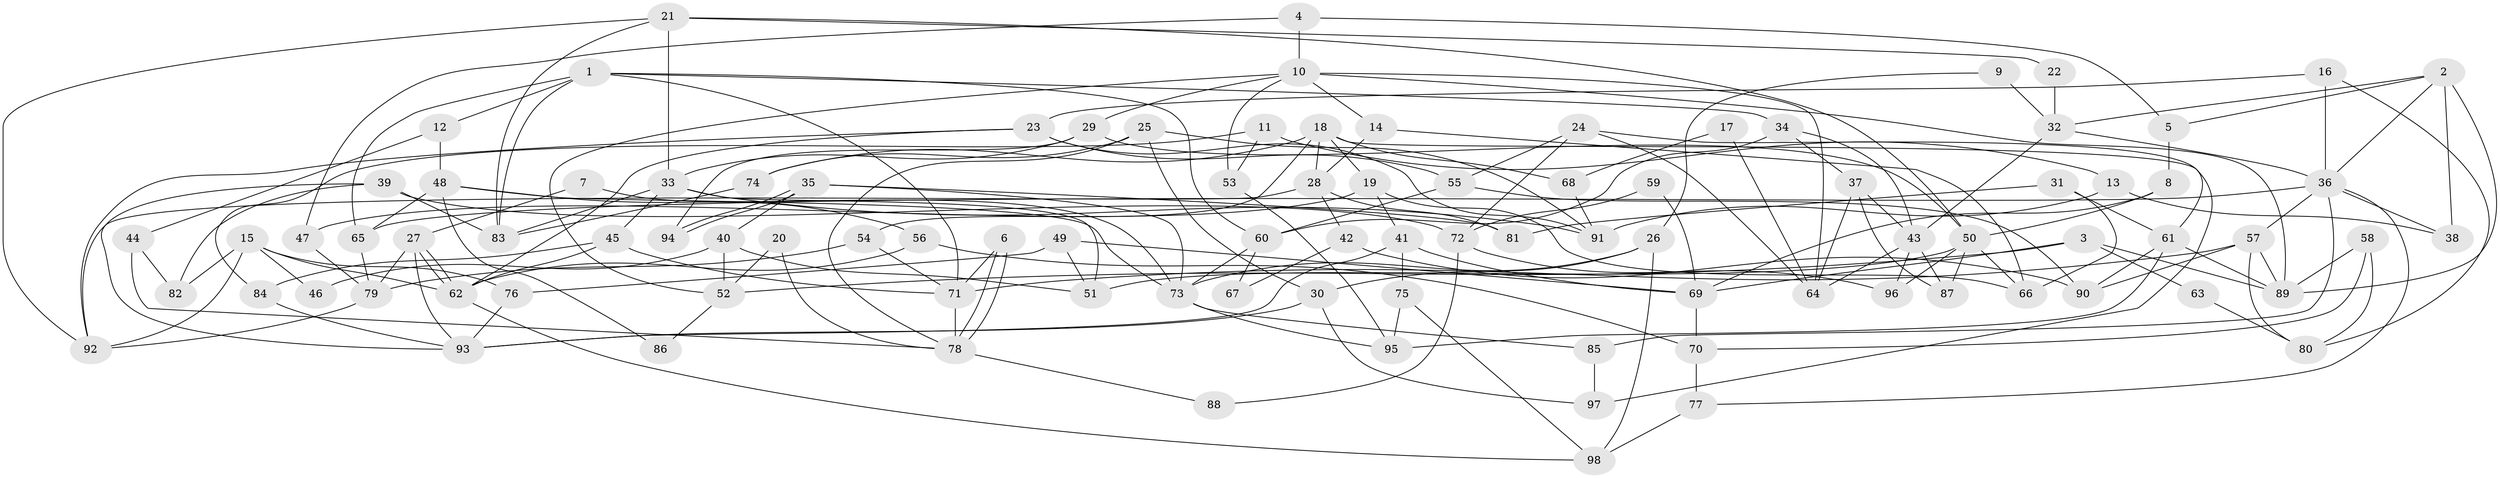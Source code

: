// coarse degree distribution, {4: 0.1836734693877551, 2: 0.20408163265306123, 3: 0.16326530612244897, 5: 0.2653061224489796, 8: 0.061224489795918366, 9: 0.04081632653061224, 16: 0.02040816326530612, 6: 0.02040816326530612, 7: 0.02040816326530612, 10: 0.02040816326530612}
// Generated by graph-tools (version 1.1) at 2025/52/03/04/25 21:52:39]
// undirected, 98 vertices, 196 edges
graph export_dot {
graph [start="1"]
  node [color=gray90,style=filled];
  1;
  2;
  3;
  4;
  5;
  6;
  7;
  8;
  9;
  10;
  11;
  12;
  13;
  14;
  15;
  16;
  17;
  18;
  19;
  20;
  21;
  22;
  23;
  24;
  25;
  26;
  27;
  28;
  29;
  30;
  31;
  32;
  33;
  34;
  35;
  36;
  37;
  38;
  39;
  40;
  41;
  42;
  43;
  44;
  45;
  46;
  47;
  48;
  49;
  50;
  51;
  52;
  53;
  54;
  55;
  56;
  57;
  58;
  59;
  60;
  61;
  62;
  63;
  64;
  65;
  66;
  67;
  68;
  69;
  70;
  71;
  72;
  73;
  74;
  75;
  76;
  77;
  78;
  79;
  80;
  81;
  82;
  83;
  84;
  85;
  86;
  87;
  88;
  89;
  90;
  91;
  92;
  93;
  94;
  95;
  96;
  97;
  98;
  1 -- 65;
  1 -- 83;
  1 -- 12;
  1 -- 34;
  1 -- 60;
  1 -- 71;
  2 -- 89;
  2 -- 32;
  2 -- 5;
  2 -- 36;
  2 -- 38;
  3 -- 52;
  3 -- 89;
  3 -- 63;
  3 -- 69;
  4 -- 10;
  4 -- 47;
  4 -- 5;
  5 -- 8;
  6 -- 71;
  6 -- 78;
  6 -- 78;
  7 -- 27;
  7 -- 73;
  8 -- 50;
  8 -- 69;
  9 -- 32;
  9 -- 26;
  10 -- 29;
  10 -- 64;
  10 -- 14;
  10 -- 52;
  10 -- 53;
  10 -- 89;
  11 -- 53;
  11 -- 84;
  11 -- 13;
  12 -- 48;
  12 -- 44;
  13 -- 38;
  13 -- 91;
  14 -- 28;
  14 -- 66;
  15 -- 92;
  15 -- 62;
  15 -- 46;
  15 -- 76;
  15 -- 82;
  16 -- 36;
  16 -- 23;
  16 -- 80;
  17 -- 64;
  17 -- 68;
  18 -- 74;
  18 -- 54;
  18 -- 19;
  18 -- 28;
  18 -- 68;
  18 -- 97;
  19 -- 41;
  19 -- 47;
  19 -- 66;
  20 -- 78;
  20 -- 52;
  21 -- 50;
  21 -- 33;
  21 -- 22;
  21 -- 83;
  21 -- 92;
  22 -- 32;
  23 -- 92;
  23 -- 55;
  23 -- 62;
  23 -- 91;
  24 -- 72;
  24 -- 64;
  24 -- 55;
  24 -- 61;
  25 -- 78;
  25 -- 91;
  25 -- 30;
  25 -- 74;
  26 -- 30;
  26 -- 98;
  26 -- 73;
  27 -- 62;
  27 -- 62;
  27 -- 93;
  27 -- 79;
  28 -- 81;
  28 -- 42;
  28 -- 92;
  29 -- 50;
  29 -- 33;
  29 -- 94;
  30 -- 97;
  30 -- 93;
  31 -- 66;
  31 -- 61;
  31 -- 81;
  32 -- 43;
  32 -- 36;
  33 -- 45;
  33 -- 91;
  33 -- 51;
  33 -- 83;
  34 -- 60;
  34 -- 37;
  34 -- 43;
  35 -- 73;
  35 -- 94;
  35 -- 94;
  35 -- 40;
  35 -- 81;
  36 -- 77;
  36 -- 38;
  36 -- 57;
  36 -- 65;
  36 -- 85;
  37 -- 87;
  37 -- 43;
  37 -- 64;
  39 -- 82;
  39 -- 83;
  39 -- 72;
  39 -- 93;
  40 -- 51;
  40 -- 46;
  40 -- 52;
  41 -- 69;
  41 -- 93;
  41 -- 75;
  42 -- 90;
  42 -- 67;
  43 -- 64;
  43 -- 87;
  43 -- 96;
  44 -- 78;
  44 -- 82;
  45 -- 71;
  45 -- 62;
  45 -- 84;
  47 -- 79;
  48 -- 56;
  48 -- 65;
  48 -- 73;
  48 -- 86;
  49 -- 76;
  49 -- 69;
  49 -- 51;
  50 -- 66;
  50 -- 51;
  50 -- 87;
  50 -- 96;
  52 -- 86;
  53 -- 95;
  54 -- 79;
  54 -- 71;
  55 -- 60;
  55 -- 90;
  56 -- 62;
  56 -- 70;
  57 -- 90;
  57 -- 71;
  57 -- 80;
  57 -- 89;
  58 -- 80;
  58 -- 89;
  58 -- 70;
  59 -- 69;
  59 -- 72;
  60 -- 73;
  60 -- 67;
  61 -- 89;
  61 -- 90;
  61 -- 95;
  62 -- 98;
  63 -- 80;
  65 -- 79;
  68 -- 91;
  69 -- 70;
  70 -- 77;
  71 -- 78;
  72 -- 96;
  72 -- 88;
  73 -- 85;
  73 -- 95;
  74 -- 83;
  75 -- 95;
  75 -- 98;
  76 -- 93;
  77 -- 98;
  78 -- 88;
  79 -- 92;
  84 -- 93;
  85 -- 97;
}
